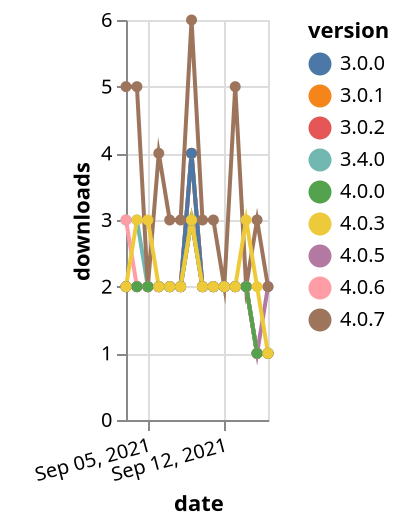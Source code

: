 {"$schema": "https://vega.github.io/schema/vega-lite/v5.json", "description": "A simple bar chart with embedded data.", "data": {"values": [{"date": "2021-09-03", "total": 1209, "delta": 2, "version": "3.0.2"}, {"date": "2021-09-04", "total": 1211, "delta": 2, "version": "3.0.2"}, {"date": "2021-09-05", "total": 1213, "delta": 2, "version": "3.0.2"}, {"date": "2021-09-06", "total": 1215, "delta": 2, "version": "3.0.2"}, {"date": "2021-09-07", "total": 1217, "delta": 2, "version": "3.0.2"}, {"date": "2021-09-08", "total": 1219, "delta": 2, "version": "3.0.2"}, {"date": "2021-09-09", "total": 1223, "delta": 4, "version": "3.0.2"}, {"date": "2021-09-10", "total": 1225, "delta": 2, "version": "3.0.2"}, {"date": "2021-09-11", "total": 1227, "delta": 2, "version": "3.0.2"}, {"date": "2021-09-12", "total": 1229, "delta": 2, "version": "3.0.2"}, {"date": "2021-09-13", "total": 1231, "delta": 2, "version": "3.0.2"}, {"date": "2021-09-14", "total": 1233, "delta": 2, "version": "3.0.2"}, {"date": "2021-09-15", "total": 1234, "delta": 1, "version": "3.0.2"}, {"date": "2021-09-16", "total": 1235, "delta": 1, "version": "3.0.2"}, {"date": "2021-09-03", "total": 704, "delta": 2, "version": "4.0.5"}, {"date": "2021-09-04", "total": 706, "delta": 2, "version": "4.0.5"}, {"date": "2021-09-05", "total": 708, "delta": 2, "version": "4.0.5"}, {"date": "2021-09-06", "total": 710, "delta": 2, "version": "4.0.5"}, {"date": "2021-09-07", "total": 712, "delta": 2, "version": "4.0.5"}, {"date": "2021-09-08", "total": 714, "delta": 2, "version": "4.0.5"}, {"date": "2021-09-09", "total": 717, "delta": 3, "version": "4.0.5"}, {"date": "2021-09-10", "total": 719, "delta": 2, "version": "4.0.5"}, {"date": "2021-09-11", "total": 721, "delta": 2, "version": "4.0.5"}, {"date": "2021-09-12", "total": 723, "delta": 2, "version": "4.0.5"}, {"date": "2021-09-13", "total": 725, "delta": 2, "version": "4.0.5"}, {"date": "2021-09-14", "total": 727, "delta": 2, "version": "4.0.5"}, {"date": "2021-09-15", "total": 728, "delta": 1, "version": "4.0.5"}, {"date": "2021-09-16", "total": 730, "delta": 2, "version": "4.0.5"}, {"date": "2021-09-03", "total": 915, "delta": 3, "version": "3.4.0"}, {"date": "2021-09-04", "total": 918, "delta": 3, "version": "3.4.0"}, {"date": "2021-09-05", "total": 920, "delta": 2, "version": "3.4.0"}, {"date": "2021-09-06", "total": 922, "delta": 2, "version": "3.4.0"}, {"date": "2021-09-07", "total": 924, "delta": 2, "version": "3.4.0"}, {"date": "2021-09-08", "total": 926, "delta": 2, "version": "3.4.0"}, {"date": "2021-09-09", "total": 929, "delta": 3, "version": "3.4.0"}, {"date": "2021-09-10", "total": 931, "delta": 2, "version": "3.4.0"}, {"date": "2021-09-11", "total": 933, "delta": 2, "version": "3.4.0"}, {"date": "2021-09-12", "total": 935, "delta": 2, "version": "3.4.0"}, {"date": "2021-09-13", "total": 937, "delta": 2, "version": "3.4.0"}, {"date": "2021-09-14", "total": 939, "delta": 2, "version": "3.4.0"}, {"date": "2021-09-15", "total": 940, "delta": 1, "version": "3.4.0"}, {"date": "2021-09-16", "total": 941, "delta": 1, "version": "3.4.0"}, {"date": "2021-09-03", "total": 1518, "delta": 2, "version": "3.0.1"}, {"date": "2021-09-04", "total": 1520, "delta": 2, "version": "3.0.1"}, {"date": "2021-09-05", "total": 1522, "delta": 2, "version": "3.0.1"}, {"date": "2021-09-06", "total": 1524, "delta": 2, "version": "3.0.1"}, {"date": "2021-09-07", "total": 1526, "delta": 2, "version": "3.0.1"}, {"date": "2021-09-08", "total": 1528, "delta": 2, "version": "3.0.1"}, {"date": "2021-09-09", "total": 1532, "delta": 4, "version": "3.0.1"}, {"date": "2021-09-10", "total": 1534, "delta": 2, "version": "3.0.1"}, {"date": "2021-09-11", "total": 1536, "delta": 2, "version": "3.0.1"}, {"date": "2021-09-12", "total": 1538, "delta": 2, "version": "3.0.1"}, {"date": "2021-09-13", "total": 1540, "delta": 2, "version": "3.0.1"}, {"date": "2021-09-14", "total": 1542, "delta": 2, "version": "3.0.1"}, {"date": "2021-09-15", "total": 1543, "delta": 1, "version": "3.0.1"}, {"date": "2021-09-16", "total": 1544, "delta": 1, "version": "3.0.1"}, {"date": "2021-09-03", "total": 726, "delta": 5, "version": "4.0.7"}, {"date": "2021-09-04", "total": 731, "delta": 5, "version": "4.0.7"}, {"date": "2021-09-05", "total": 733, "delta": 2, "version": "4.0.7"}, {"date": "2021-09-06", "total": 737, "delta": 4, "version": "4.0.7"}, {"date": "2021-09-07", "total": 740, "delta": 3, "version": "4.0.7"}, {"date": "2021-09-08", "total": 743, "delta": 3, "version": "4.0.7"}, {"date": "2021-09-09", "total": 749, "delta": 6, "version": "4.0.7"}, {"date": "2021-09-10", "total": 752, "delta": 3, "version": "4.0.7"}, {"date": "2021-09-11", "total": 755, "delta": 3, "version": "4.0.7"}, {"date": "2021-09-12", "total": 757, "delta": 2, "version": "4.0.7"}, {"date": "2021-09-13", "total": 762, "delta": 5, "version": "4.0.7"}, {"date": "2021-09-14", "total": 764, "delta": 2, "version": "4.0.7"}, {"date": "2021-09-15", "total": 767, "delta": 3, "version": "4.0.7"}, {"date": "2021-09-16", "total": 769, "delta": 2, "version": "4.0.7"}, {"date": "2021-09-03", "total": 1803, "delta": 2, "version": "3.0.0"}, {"date": "2021-09-04", "total": 1805, "delta": 2, "version": "3.0.0"}, {"date": "2021-09-05", "total": 1807, "delta": 2, "version": "3.0.0"}, {"date": "2021-09-06", "total": 1809, "delta": 2, "version": "3.0.0"}, {"date": "2021-09-07", "total": 1811, "delta": 2, "version": "3.0.0"}, {"date": "2021-09-08", "total": 1813, "delta": 2, "version": "3.0.0"}, {"date": "2021-09-09", "total": 1817, "delta": 4, "version": "3.0.0"}, {"date": "2021-09-10", "total": 1819, "delta": 2, "version": "3.0.0"}, {"date": "2021-09-11", "total": 1821, "delta": 2, "version": "3.0.0"}, {"date": "2021-09-12", "total": 1823, "delta": 2, "version": "3.0.0"}, {"date": "2021-09-13", "total": 1825, "delta": 2, "version": "3.0.0"}, {"date": "2021-09-14", "total": 1827, "delta": 2, "version": "3.0.0"}, {"date": "2021-09-15", "total": 1828, "delta": 1, "version": "3.0.0"}, {"date": "2021-09-16", "total": 1829, "delta": 1, "version": "3.0.0"}, {"date": "2021-09-03", "total": 513, "delta": 3, "version": "4.0.6"}, {"date": "2021-09-04", "total": 515, "delta": 2, "version": "4.0.6"}, {"date": "2021-09-05", "total": 517, "delta": 2, "version": "4.0.6"}, {"date": "2021-09-06", "total": 519, "delta": 2, "version": "4.0.6"}, {"date": "2021-09-07", "total": 521, "delta": 2, "version": "4.0.6"}, {"date": "2021-09-08", "total": 523, "delta": 2, "version": "4.0.6"}, {"date": "2021-09-09", "total": 526, "delta": 3, "version": "4.0.6"}, {"date": "2021-09-10", "total": 528, "delta": 2, "version": "4.0.6"}, {"date": "2021-09-11", "total": 530, "delta": 2, "version": "4.0.6"}, {"date": "2021-09-12", "total": 532, "delta": 2, "version": "4.0.6"}, {"date": "2021-09-13", "total": 534, "delta": 2, "version": "4.0.6"}, {"date": "2021-09-14", "total": 536, "delta": 2, "version": "4.0.6"}, {"date": "2021-09-15", "total": 537, "delta": 1, "version": "4.0.6"}, {"date": "2021-09-16", "total": 538, "delta": 1, "version": "4.0.6"}, {"date": "2021-09-03", "total": 730, "delta": 2, "version": "4.0.0"}, {"date": "2021-09-04", "total": 732, "delta": 2, "version": "4.0.0"}, {"date": "2021-09-05", "total": 734, "delta": 2, "version": "4.0.0"}, {"date": "2021-09-06", "total": 736, "delta": 2, "version": "4.0.0"}, {"date": "2021-09-07", "total": 738, "delta": 2, "version": "4.0.0"}, {"date": "2021-09-08", "total": 740, "delta": 2, "version": "4.0.0"}, {"date": "2021-09-09", "total": 743, "delta": 3, "version": "4.0.0"}, {"date": "2021-09-10", "total": 745, "delta": 2, "version": "4.0.0"}, {"date": "2021-09-11", "total": 747, "delta": 2, "version": "4.0.0"}, {"date": "2021-09-12", "total": 749, "delta": 2, "version": "4.0.0"}, {"date": "2021-09-13", "total": 751, "delta": 2, "version": "4.0.0"}, {"date": "2021-09-14", "total": 753, "delta": 2, "version": "4.0.0"}, {"date": "2021-09-15", "total": 754, "delta": 1, "version": "4.0.0"}, {"date": "2021-09-16", "total": 755, "delta": 1, "version": "4.0.0"}, {"date": "2021-09-03", "total": 830, "delta": 2, "version": "4.0.3"}, {"date": "2021-09-04", "total": 833, "delta": 3, "version": "4.0.3"}, {"date": "2021-09-05", "total": 836, "delta": 3, "version": "4.0.3"}, {"date": "2021-09-06", "total": 838, "delta": 2, "version": "4.0.3"}, {"date": "2021-09-07", "total": 840, "delta": 2, "version": "4.0.3"}, {"date": "2021-09-08", "total": 842, "delta": 2, "version": "4.0.3"}, {"date": "2021-09-09", "total": 845, "delta": 3, "version": "4.0.3"}, {"date": "2021-09-10", "total": 847, "delta": 2, "version": "4.0.3"}, {"date": "2021-09-11", "total": 849, "delta": 2, "version": "4.0.3"}, {"date": "2021-09-12", "total": 851, "delta": 2, "version": "4.0.3"}, {"date": "2021-09-13", "total": 853, "delta": 2, "version": "4.0.3"}, {"date": "2021-09-14", "total": 856, "delta": 3, "version": "4.0.3"}, {"date": "2021-09-15", "total": 858, "delta": 2, "version": "4.0.3"}, {"date": "2021-09-16", "total": 859, "delta": 1, "version": "4.0.3"}]}, "width": "container", "mark": {"type": "line", "point": {"filled": true}}, "encoding": {"x": {"field": "date", "type": "temporal", "timeUnit": "yearmonthdate", "title": "date", "axis": {"labelAngle": -15}}, "y": {"field": "delta", "type": "quantitative", "title": "downloads"}, "color": {"field": "version", "type": "nominal"}, "tooltip": {"field": "delta"}}}